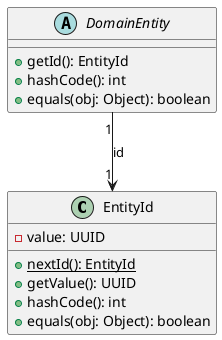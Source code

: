 @startuml identity field

class EntityId {
  - value: UUID
  + {static} nextId(): EntityId
  + getValue(): UUID
  + hashCode(): int
  + equals(obj: Object): boolean
}

abstract class DomainEntity {
  + getId(): EntityId
  + hashCode(): int
  + equals(obj: Object): boolean
}

DomainEntity "1"-->"1" EntityId: id

@enduml